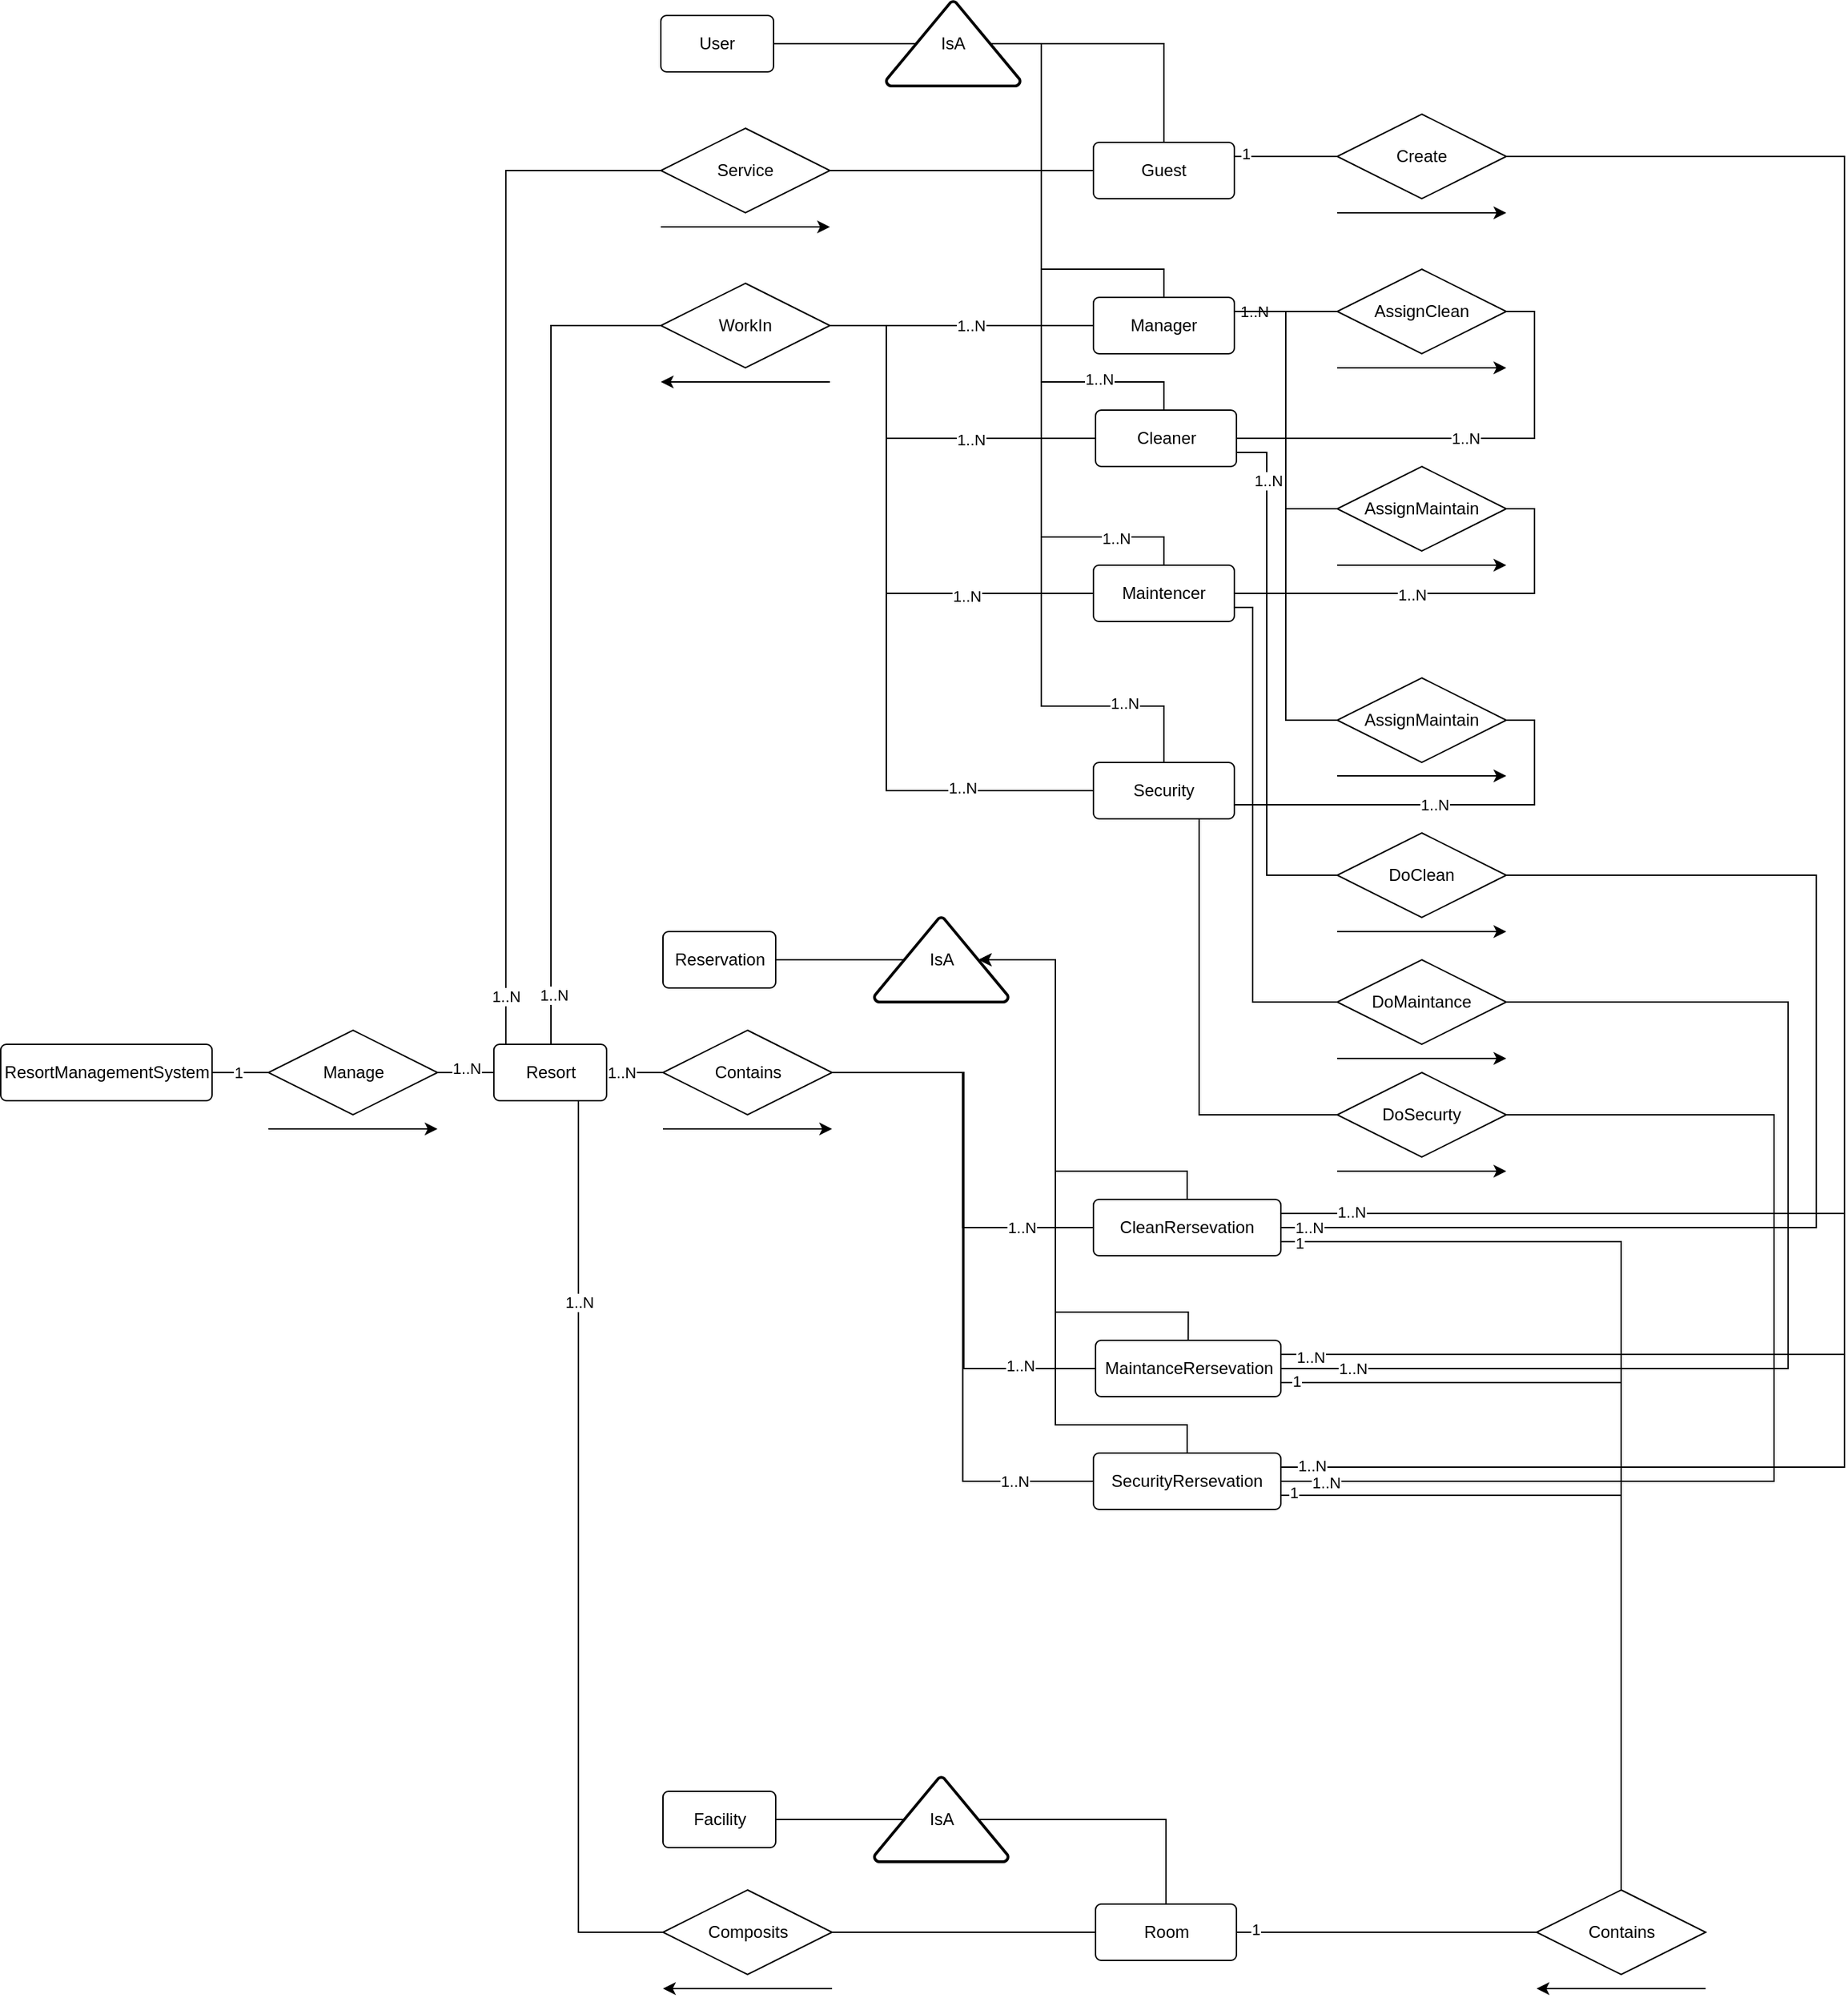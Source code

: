 <mxfile version="22.0.8" type="google">
  <diagram name="Page-1" id="CtAqu_Ewa9IOqDz0TUkq">
    <mxGraphModel grid="1" page="1" gridSize="10" guides="1" tooltips="1" connect="1" arrows="1" fold="1" pageScale="1" pageWidth="827" pageHeight="1169" math="0" shadow="0">
      <root>
        <mxCell id="0" />
        <mxCell id="1" parent="0" />
        <mxCell id="b1p56JkDS0H2IpYGcqzU-3" style="edgeStyle=orthogonalEdgeStyle;rounded=0;orthogonalLoop=1;jettySize=auto;html=1;exitX=1;exitY=0.5;exitDx=0;exitDy=0;entryX=0;entryY=0.5;entryDx=0;entryDy=0;endArrow=none;endFill=0;" edge="1" parent="1" source="b1p56JkDS0H2IpYGcqzU-1" target="b1p56JkDS0H2IpYGcqzU-2">
          <mxGeometry relative="1" as="geometry" />
        </mxCell>
        <mxCell id="b1p56JkDS0H2IpYGcqzU-4" value="1" style="edgeLabel;html=1;align=center;verticalAlign=middle;resizable=0;points=[];" vertex="1" connectable="0" parent="b1p56JkDS0H2IpYGcqzU-3">
          <mxGeometry x="-0.064" relative="1" as="geometry">
            <mxPoint as="offset" />
          </mxGeometry>
        </mxCell>
        <mxCell id="b1p56JkDS0H2IpYGcqzU-1" value="ResortManagementSystem" style="rounded=1;arcSize=10;whiteSpace=wrap;html=1;align=center;" vertex="1" parent="1">
          <mxGeometry x="51.5" y="670" width="150" height="40" as="geometry" />
        </mxCell>
        <mxCell id="b1p56JkDS0H2IpYGcqzU-6" style="edgeStyle=orthogonalEdgeStyle;rounded=0;orthogonalLoop=1;jettySize=auto;html=1;exitX=1;exitY=0.5;exitDx=0;exitDy=0;entryX=0;entryY=0.5;entryDx=0;entryDy=0;endArrow=none;endFill=0;" edge="1" parent="1" source="b1p56JkDS0H2IpYGcqzU-2" target="b1p56JkDS0H2IpYGcqzU-5">
          <mxGeometry relative="1" as="geometry" />
        </mxCell>
        <mxCell id="b1p56JkDS0H2IpYGcqzU-7" value="1..N" style="edgeLabel;html=1;align=center;verticalAlign=middle;resizable=0;points=[];" vertex="1" connectable="0" parent="b1p56JkDS0H2IpYGcqzU-6">
          <mxGeometry y="3" relative="1" as="geometry">
            <mxPoint as="offset" />
          </mxGeometry>
        </mxCell>
        <mxCell id="b1p56JkDS0H2IpYGcqzU-2" value="Manage" style="shape=rhombus;perimeter=rhombusPerimeter;whiteSpace=wrap;html=1;align=center;" vertex="1" parent="1">
          <mxGeometry x="241.5" y="660" width="120" height="60" as="geometry" />
        </mxCell>
        <mxCell id="b1p56JkDS0H2IpYGcqzU-100" style="edgeStyle=orthogonalEdgeStyle;rounded=0;orthogonalLoop=1;jettySize=auto;html=1;exitX=0.75;exitY=0;exitDx=0;exitDy=0;entryX=0;entryY=0.5;entryDx=0;entryDy=0;endArrow=none;endFill=0;" edge="1" parent="1" source="b1p56JkDS0H2IpYGcqzU-5" target="b1p56JkDS0H2IpYGcqzU-67">
          <mxGeometry relative="1" as="geometry">
            <Array as="points">
              <mxPoint x="442" y="670" />
              <mxPoint x="442" y="160" />
            </Array>
          </mxGeometry>
        </mxCell>
        <mxCell id="b1p56JkDS0H2IpYGcqzU-101" value="1..N" style="edgeLabel;html=1;align=center;verticalAlign=middle;resizable=0;points=[];" vertex="1" connectable="0" parent="b1p56JkDS0H2IpYGcqzU-100">
          <mxGeometry x="-0.746" y="-1" relative="1" as="geometry">
            <mxPoint x="1" y="22" as="offset" />
          </mxGeometry>
        </mxCell>
        <mxCell id="b1p56JkDS0H2IpYGcqzU-5" value="Resort" style="rounded=1;arcSize=10;whiteSpace=wrap;html=1;align=center;" vertex="1" parent="1">
          <mxGeometry x="401.5" y="670" width="80" height="40" as="geometry" />
        </mxCell>
        <mxCell id="b1p56JkDS0H2IpYGcqzU-14" value="1..N" style="edgeStyle=orthogonalEdgeStyle;rounded=0;orthogonalLoop=1;jettySize=auto;html=1;exitX=0;exitY=0.5;exitDx=0;exitDy=0;entryX=0.75;entryY=0;entryDx=0;entryDy=0;endArrow=none;endFill=0;" edge="1" parent="1" source="b1p56JkDS0H2IpYGcqzU-8" target="b1p56JkDS0H2IpYGcqzU-5">
          <mxGeometry x="0.78" relative="1" as="geometry">
            <Array as="points">
              <mxPoint x="410" y="50" />
              <mxPoint x="410" y="670" />
            </Array>
            <mxPoint as="offset" />
          </mxGeometry>
        </mxCell>
        <mxCell id="b1p56JkDS0H2IpYGcqzU-66" style="edgeStyle=orthogonalEdgeStyle;rounded=0;orthogonalLoop=1;jettySize=auto;html=1;exitX=1;exitY=0.5;exitDx=0;exitDy=0;entryX=0;entryY=0.5;entryDx=0;entryDy=0;endArrow=none;endFill=0;" edge="1" parent="1" source="b1p56JkDS0H2IpYGcqzU-8" target="b1p56JkDS0H2IpYGcqzU-46">
          <mxGeometry relative="1" as="geometry" />
        </mxCell>
        <mxCell id="b1p56JkDS0H2IpYGcqzU-8" value="Service" style="shape=rhombus;perimeter=rhombusPerimeter;whiteSpace=wrap;html=1;align=center;" vertex="1" parent="1">
          <mxGeometry x="520" y="20" width="120" height="60" as="geometry" />
        </mxCell>
        <mxCell id="b1p56JkDS0H2IpYGcqzU-12" style="edgeStyle=orthogonalEdgeStyle;rounded=0;orthogonalLoop=1;jettySize=auto;html=1;exitX=0;exitY=0.5;exitDx=0;exitDy=0;entryX=1;entryY=0.5;entryDx=0;entryDy=0;endArrow=none;endFill=0;" edge="1" parent="1" source="b1p56JkDS0H2IpYGcqzU-10" target="b1p56JkDS0H2IpYGcqzU-5">
          <mxGeometry relative="1" as="geometry" />
        </mxCell>
        <mxCell id="b1p56JkDS0H2IpYGcqzU-27" value="1..N" style="edgeLabel;html=1;align=center;verticalAlign=middle;resizable=0;points=[];" vertex="1" connectable="0" parent="b1p56JkDS0H2IpYGcqzU-12">
          <mxGeometry x="-0.114" y="-2" relative="1" as="geometry">
            <mxPoint x="-12" y="2" as="offset" />
          </mxGeometry>
        </mxCell>
        <mxCell id="b1p56JkDS0H2IpYGcqzU-72" style="edgeStyle=orthogonalEdgeStyle;rounded=0;orthogonalLoop=1;jettySize=auto;html=1;exitX=1;exitY=0.5;exitDx=0;exitDy=0;entryX=0;entryY=0.5;entryDx=0;entryDy=0;endArrow=none;endFill=0;" edge="1" parent="1" source="b1p56JkDS0H2IpYGcqzU-10" target="dFWbIxj7sa_PWXcJiLs6-10">
          <mxGeometry relative="1" as="geometry">
            <mxPoint x="828.5" y="690" as="targetPoint" />
          </mxGeometry>
        </mxCell>
        <mxCell id="dFWbIxj7sa_PWXcJiLs6-28" value="1..N" style="edgeLabel;html=1;align=center;verticalAlign=middle;resizable=0;points=[];" connectable="0" vertex="1" parent="b1p56JkDS0H2IpYGcqzU-72">
          <mxGeometry x="0.735" relative="1" as="geometry">
            <mxPoint x="-12" as="offset" />
          </mxGeometry>
        </mxCell>
        <mxCell id="b1p56JkDS0H2IpYGcqzU-10" value="Contains" style="shape=rhombus;perimeter=rhombusPerimeter;whiteSpace=wrap;html=1;align=center;" vertex="1" parent="1">
          <mxGeometry x="521.5" y="660" width="120" height="60" as="geometry" />
        </mxCell>
        <mxCell id="b1p56JkDS0H2IpYGcqzU-15" style="edgeStyle=orthogonalEdgeStyle;rounded=0;orthogonalLoop=1;jettySize=auto;html=1;exitX=0;exitY=0.5;exitDx=0;exitDy=0;entryX=0.75;entryY=1;entryDx=0;entryDy=0;endArrow=none;endFill=0;" edge="1" parent="1" source="b1p56JkDS0H2IpYGcqzU-11" target="b1p56JkDS0H2IpYGcqzU-5">
          <mxGeometry relative="1" as="geometry" />
        </mxCell>
        <mxCell id="b1p56JkDS0H2IpYGcqzU-25" value="1..N" style="edgeLabel;html=1;align=center;verticalAlign=middle;resizable=0;points=[];" vertex="1" connectable="0" parent="b1p56JkDS0H2IpYGcqzU-15">
          <mxGeometry x="0.382" y="-2" relative="1" as="geometry">
            <mxPoint x="-2" y="-58" as="offset" />
          </mxGeometry>
        </mxCell>
        <mxCell id="b1p56JkDS0H2IpYGcqzU-63" style="edgeStyle=orthogonalEdgeStyle;rounded=0;orthogonalLoop=1;jettySize=auto;html=1;exitX=1;exitY=0.5;exitDx=0;exitDy=0;entryX=0;entryY=0.5;entryDx=0;entryDy=0;endArrow=none;endFill=0;" edge="1" parent="1" source="b1p56JkDS0H2IpYGcqzU-11" target="b1p56JkDS0H2IpYGcqzU-38">
          <mxGeometry relative="1" as="geometry" />
        </mxCell>
        <mxCell id="b1p56JkDS0H2IpYGcqzU-11" value="Composits" style="shape=rhombus;perimeter=rhombusPerimeter;whiteSpace=wrap;html=1;align=center;" vertex="1" parent="1">
          <mxGeometry x="521.5" y="1270" width="120" height="60" as="geometry" />
        </mxCell>
        <mxCell id="b1p56JkDS0H2IpYGcqzU-16" value="User" style="rounded=1;arcSize=10;whiteSpace=wrap;html=1;align=center;" vertex="1" parent="1">
          <mxGeometry x="520" y="-60" width="80" height="40" as="geometry" />
        </mxCell>
        <mxCell id="b1p56JkDS0H2IpYGcqzU-18" value="Reservation" style="rounded=1;arcSize=10;whiteSpace=wrap;html=1;align=center;" vertex="1" parent="1">
          <mxGeometry x="521.5" y="590" width="80" height="40" as="geometry" />
        </mxCell>
        <mxCell id="b1p56JkDS0H2IpYGcqzU-33" style="edgeStyle=orthogonalEdgeStyle;rounded=0;orthogonalLoop=1;jettySize=auto;html=1;exitX=1;exitY=0.5;exitDx=0;exitDy=0;entryX=0.22;entryY=0.5;entryDx=0;entryDy=0;endArrow=none;endFill=0;entryPerimeter=0;" edge="1" parent="1" source="b1p56JkDS0H2IpYGcqzU-19" target="b1p56JkDS0H2IpYGcqzU-37">
          <mxGeometry relative="1" as="geometry">
            <mxPoint x="671.5" y="1220" as="targetPoint" />
          </mxGeometry>
        </mxCell>
        <mxCell id="b1p56JkDS0H2IpYGcqzU-19" value="Facility" style="rounded=1;arcSize=10;whiteSpace=wrap;html=1;align=center;" vertex="1" parent="1">
          <mxGeometry x="521.5" y="1200" width="80" height="40" as="geometry" />
        </mxCell>
        <mxCell id="b1p56JkDS0H2IpYGcqzU-23" value="" style="endArrow=classic;html=1;rounded=0;" edge="1" parent="1">
          <mxGeometry width="50" height="50" relative="1" as="geometry">
            <mxPoint x="241.5" y="730" as="sourcePoint" />
            <mxPoint x="361.5" y="730" as="targetPoint" />
          </mxGeometry>
        </mxCell>
        <mxCell id="b1p56JkDS0H2IpYGcqzU-29" value="" style="endArrow=classic;html=1;rounded=0;" edge="1" parent="1">
          <mxGeometry width="50" height="50" relative="1" as="geometry">
            <mxPoint x="520" y="90" as="sourcePoint" />
            <mxPoint x="640" y="90" as="targetPoint" />
          </mxGeometry>
        </mxCell>
        <mxCell id="b1p56JkDS0H2IpYGcqzU-30" value="" style="endArrow=classic;html=1;rounded=0;" edge="1" parent="1">
          <mxGeometry width="50" height="50" relative="1" as="geometry">
            <mxPoint x="521.5" y="730" as="sourcePoint" />
            <mxPoint x="641.5" y="730" as="targetPoint" />
          </mxGeometry>
        </mxCell>
        <mxCell id="b1p56JkDS0H2IpYGcqzU-31" value="" style="endArrow=classic;html=1;rounded=0;" edge="1" parent="1">
          <mxGeometry width="50" height="50" relative="1" as="geometry">
            <mxPoint x="641.5" y="1340" as="sourcePoint" />
            <mxPoint x="521.5" y="1340" as="targetPoint" />
          </mxGeometry>
        </mxCell>
        <mxCell id="b1p56JkDS0H2IpYGcqzU-73" style="edgeStyle=orthogonalEdgeStyle;rounded=0;orthogonalLoop=1;jettySize=auto;html=1;exitX=0.78;exitY=0.5;exitDx=0;exitDy=0;exitPerimeter=0;entryX=0.5;entryY=0;entryDx=0;entryDy=0;endArrow=none;endFill=0;" edge="1" parent="1" source="b1p56JkDS0H2IpYGcqzU-37" target="b1p56JkDS0H2IpYGcqzU-38">
          <mxGeometry relative="1" as="geometry" />
        </mxCell>
        <mxCell id="b1p56JkDS0H2IpYGcqzU-37" value="IsA" style="strokeWidth=2;html=1;shape=mxgraph.flowchart.extract_or_measurement;whiteSpace=wrap;" vertex="1" parent="1">
          <mxGeometry x="671.5" y="1190" width="95" height="60" as="geometry" />
        </mxCell>
        <mxCell id="b1p56JkDS0H2IpYGcqzU-38" value="Room" style="rounded=1;arcSize=10;whiteSpace=wrap;html=1;align=center;" vertex="1" parent="1">
          <mxGeometry x="828.5" y="1280" width="100" height="40" as="geometry" />
        </mxCell>
        <mxCell id="b1p56JkDS0H2IpYGcqzU-41" value="IsA" style="strokeWidth=2;html=1;shape=mxgraph.flowchart.extract_or_measurement;whiteSpace=wrap;" vertex="1" parent="1">
          <mxGeometry x="671.5" y="580" width="95" height="60" as="geometry" />
        </mxCell>
        <mxCell id="b1p56JkDS0H2IpYGcqzU-43" style="edgeStyle=orthogonalEdgeStyle;rounded=0;orthogonalLoop=1;jettySize=auto;html=1;exitX=1;exitY=0.5;exitDx=0;exitDy=0;entryX=0.22;entryY=0.5;entryDx=0;entryDy=0;entryPerimeter=0;endArrow=none;endFill=0;" edge="1" parent="1" source="b1p56JkDS0H2IpYGcqzU-18" target="b1p56JkDS0H2IpYGcqzU-41">
          <mxGeometry relative="1" as="geometry" />
        </mxCell>
        <mxCell id="b1p56JkDS0H2IpYGcqzU-64" style="edgeStyle=orthogonalEdgeStyle;rounded=0;orthogonalLoop=1;jettySize=auto;html=1;exitX=0.78;exitY=0.5;exitDx=0;exitDy=0;exitPerimeter=0;entryX=0.5;entryY=0;entryDx=0;entryDy=0;endArrow=none;endFill=0;" edge="1" parent="1" source="b1p56JkDS0H2IpYGcqzU-45" target="b1p56JkDS0H2IpYGcqzU-46">
          <mxGeometry relative="1" as="geometry" />
        </mxCell>
        <mxCell id="b1p56JkDS0H2IpYGcqzU-65" style="edgeStyle=orthogonalEdgeStyle;rounded=0;orthogonalLoop=1;jettySize=auto;html=1;exitX=0.78;exitY=0.5;exitDx=0;exitDy=0;exitPerimeter=0;entryX=0.5;entryY=0;entryDx=0;entryDy=0;endArrow=none;endFill=0;" edge="1" parent="1" source="b1p56JkDS0H2IpYGcqzU-45" target="b1p56JkDS0H2IpYGcqzU-48">
          <mxGeometry relative="1" as="geometry">
            <Array as="points">
              <mxPoint x="790" y="-40" />
              <mxPoint x="790" y="120" />
              <mxPoint x="877" y="120" />
            </Array>
          </mxGeometry>
        </mxCell>
        <mxCell id="b1p56JkDS0H2IpYGcqzU-45" value="IsA" style="strokeWidth=2;html=1;shape=mxgraph.flowchart.extract_or_measurement;whiteSpace=wrap;" vertex="1" parent="1">
          <mxGeometry x="680" y="-70" width="95" height="60" as="geometry" />
        </mxCell>
        <mxCell id="b1p56JkDS0H2IpYGcqzU-92" style="edgeStyle=orthogonalEdgeStyle;rounded=0;orthogonalLoop=1;jettySize=auto;html=1;exitX=1;exitY=0.25;exitDx=0;exitDy=0;entryX=0;entryY=0.5;entryDx=0;entryDy=0;endArrow=none;endFill=0;" edge="1" parent="1" source="b1p56JkDS0H2IpYGcqzU-46" target="b1p56JkDS0H2IpYGcqzU-88">
          <mxGeometry relative="1" as="geometry">
            <Array as="points">
              <mxPoint x="980" y="40" />
              <mxPoint x="980" y="40" />
            </Array>
          </mxGeometry>
        </mxCell>
        <mxCell id="b1p56JkDS0H2IpYGcqzU-93" value="1" style="edgeLabel;html=1;align=center;verticalAlign=middle;resizable=0;points=[];" vertex="1" connectable="0" parent="b1p56JkDS0H2IpYGcqzU-92">
          <mxGeometry x="-0.866" y="2" relative="1" as="geometry">
            <mxPoint x="3" as="offset" />
          </mxGeometry>
        </mxCell>
        <mxCell id="b1p56JkDS0H2IpYGcqzU-46" value="Guest" style="rounded=1;arcSize=10;whiteSpace=wrap;html=1;align=center;" vertex="1" parent="1">
          <mxGeometry x="827" y="30" width="100" height="40" as="geometry" />
        </mxCell>
        <mxCell id="b1p56JkDS0H2IpYGcqzU-47" style="edgeStyle=orthogonalEdgeStyle;rounded=0;orthogonalLoop=1;jettySize=auto;html=1;exitX=1;exitY=0.5;exitDx=0;exitDy=0;entryX=0.22;entryY=0.5;entryDx=0;entryDy=0;entryPerimeter=0;endArrow=none;endFill=0;" edge="1" parent="1" source="b1p56JkDS0H2IpYGcqzU-16" target="b1p56JkDS0H2IpYGcqzU-45">
          <mxGeometry relative="1" as="geometry" />
        </mxCell>
        <mxCell id="b1p56JkDS0H2IpYGcqzU-75" style="edgeStyle=orthogonalEdgeStyle;rounded=0;orthogonalLoop=1;jettySize=auto;html=1;exitX=1;exitY=0.5;exitDx=0;exitDy=0;entryX=0;entryY=0.5;entryDx=0;entryDy=0;endArrow=none;endFill=0;" edge="1" parent="1" source="b1p56JkDS0H2IpYGcqzU-48">
          <mxGeometry relative="1" as="geometry">
            <Array as="points">
              <mxPoint x="927" y="150" />
            </Array>
            <mxPoint x="1000" y="150" as="targetPoint" />
          </mxGeometry>
        </mxCell>
        <mxCell id="b1p56JkDS0H2IpYGcqzU-98" value="1..N" style="edgeLabel;html=1;align=center;verticalAlign=middle;resizable=0;points=[];" vertex="1" connectable="0" parent="b1p56JkDS0H2IpYGcqzU-75">
          <mxGeometry x="-0.389" y="2" relative="1" as="geometry">
            <mxPoint x="-2" y="2" as="offset" />
          </mxGeometry>
        </mxCell>
        <mxCell id="dFWbIxj7sa_PWXcJiLs6-41" style="edgeStyle=orthogonalEdgeStyle;rounded=0;orthogonalLoop=1;jettySize=auto;html=1;exitX=1;exitY=0.25;exitDx=0;exitDy=0;entryX=0;entryY=0.5;entryDx=0;entryDy=0;endArrow=none;endFill=0;" edge="1" parent="1" source="b1p56JkDS0H2IpYGcqzU-48" target="dFWbIxj7sa_PWXcJiLs6-40">
          <mxGeometry relative="1" as="geometry" />
        </mxCell>
        <mxCell id="b1p56JkDS0H2IpYGcqzU-48" value="Manager" style="rounded=1;arcSize=10;whiteSpace=wrap;html=1;align=center;" vertex="1" parent="1">
          <mxGeometry x="827" y="140" width="100" height="40" as="geometry" />
        </mxCell>
        <mxCell id="b1p56JkDS0H2IpYGcqzU-69" style="edgeStyle=orthogonalEdgeStyle;rounded=0;orthogonalLoop=1;jettySize=auto;html=1;exitX=1;exitY=0.5;exitDx=0;exitDy=0;entryX=0;entryY=0.5;entryDx=0;entryDy=0;endArrow=none;endFill=0;" edge="1" parent="1" source="b1p56JkDS0H2IpYGcqzU-67" target="b1p56JkDS0H2IpYGcqzU-48">
          <mxGeometry relative="1" as="geometry" />
        </mxCell>
        <mxCell id="dFWbIxj7sa_PWXcJiLs6-48" value="1..N" style="edgeLabel;html=1;align=center;verticalAlign=middle;resizable=0;points=[];" connectable="0" vertex="1" parent="b1p56JkDS0H2IpYGcqzU-69">
          <mxGeometry x="0.784" relative="1" as="geometry">
            <mxPoint x="-67" as="offset" />
          </mxGeometry>
        </mxCell>
        <mxCell id="b1p56JkDS0H2IpYGcqzU-67" value="WorkIn" style="shape=rhombus;perimeter=rhombusPerimeter;whiteSpace=wrap;html=1;align=center;" vertex="1" parent="1">
          <mxGeometry x="520" y="130" width="120" height="60" as="geometry" />
        </mxCell>
        <mxCell id="b1p56JkDS0H2IpYGcqzU-68" value="" style="endArrow=classic;html=1;rounded=0;" edge="1" parent="1">
          <mxGeometry width="50" height="50" relative="1" as="geometry">
            <mxPoint x="640" y="200" as="sourcePoint" />
            <mxPoint x="520" y="200" as="targetPoint" />
          </mxGeometry>
        </mxCell>
        <mxCell id="b1p56JkDS0H2IpYGcqzU-82" value="" style="endArrow=classic;html=1;rounded=0;" edge="1" parent="1">
          <mxGeometry width="50" height="50" relative="1" as="geometry">
            <mxPoint x="1000" y="80" as="sourcePoint" />
            <mxPoint x="1120" y="80" as="targetPoint" />
          </mxGeometry>
        </mxCell>
        <mxCell id="b1p56JkDS0H2IpYGcqzU-85" style="edgeStyle=orthogonalEdgeStyle;rounded=0;orthogonalLoop=1;jettySize=auto;html=1;exitX=0;exitY=0.5;exitDx=0;exitDy=0;entryX=1;entryY=0.5;entryDx=0;entryDy=0;endArrow=none;endFill=0;" edge="1" parent="1" source="b1p56JkDS0H2IpYGcqzU-83" target="b1p56JkDS0H2IpYGcqzU-38">
          <mxGeometry relative="1" as="geometry" />
        </mxCell>
        <mxCell id="dFWbIxj7sa_PWXcJiLs6-31" value="1" style="edgeLabel;html=1;align=center;verticalAlign=middle;resizable=0;points=[];" connectable="0" vertex="1" parent="b1p56JkDS0H2IpYGcqzU-85">
          <mxGeometry x="0.875" y="-2" relative="1" as="geometry">
            <mxPoint as="offset" />
          </mxGeometry>
        </mxCell>
        <mxCell id="b1p56JkDS0H2IpYGcqzU-83" value="Contains" style="shape=rhombus;perimeter=rhombusPerimeter;whiteSpace=wrap;html=1;align=center;" vertex="1" parent="1">
          <mxGeometry x="1141.5" y="1270" width="120" height="60" as="geometry" />
        </mxCell>
        <mxCell id="b1p56JkDS0H2IpYGcqzU-86" value="" style="endArrow=classic;html=1;rounded=0;" edge="1" parent="1">
          <mxGeometry width="50" height="50" relative="1" as="geometry">
            <mxPoint x="1261.5" y="1340" as="sourcePoint" />
            <mxPoint x="1141.5" y="1340" as="targetPoint" />
          </mxGeometry>
        </mxCell>
        <mxCell id="b1p56JkDS0H2IpYGcqzU-90" style="edgeStyle=orthogonalEdgeStyle;rounded=0;orthogonalLoop=1;jettySize=auto;html=1;exitX=1;exitY=0.5;exitDx=0;exitDy=0;endArrow=none;endFill=0;entryX=1;entryY=0.25;entryDx=0;entryDy=0;" edge="1" parent="1" source="b1p56JkDS0H2IpYGcqzU-88" target="dFWbIxj7sa_PWXcJiLs6-10">
          <mxGeometry relative="1" as="geometry">
            <mxPoint x="1380" y="410" as="targetPoint" />
            <Array as="points">
              <mxPoint x="1360" y="40" />
              <mxPoint x="1360" y="790" />
            </Array>
          </mxGeometry>
        </mxCell>
        <mxCell id="b1p56JkDS0H2IpYGcqzU-95" value="1..N" style="edgeLabel;html=1;align=center;verticalAlign=middle;resizable=0;points=[];" vertex="1" connectable="0" parent="b1p56JkDS0H2IpYGcqzU-90">
          <mxGeometry x="0.75" y="-1" relative="1" as="geometry">
            <mxPoint x="-124" as="offset" />
          </mxGeometry>
        </mxCell>
        <mxCell id="dFWbIxj7sa_PWXcJiLs6-32" style="edgeStyle=orthogonalEdgeStyle;rounded=0;orthogonalLoop=1;jettySize=auto;html=1;exitX=1;exitY=0.5;exitDx=0;exitDy=0;entryX=1;entryY=0.25;entryDx=0;entryDy=0;endArrow=none;endFill=0;" edge="1" parent="1" source="b1p56JkDS0H2IpYGcqzU-88" target="dFWbIxj7sa_PWXcJiLs6-11">
          <mxGeometry relative="1" as="geometry">
            <Array as="points">
              <mxPoint x="1360" y="40" />
              <mxPoint x="1360" y="890" />
            </Array>
          </mxGeometry>
        </mxCell>
        <mxCell id="dFWbIxj7sa_PWXcJiLs6-34" value="1..N" style="edgeLabel;html=1;align=center;verticalAlign=middle;resizable=0;points=[];" connectable="0" vertex="1" parent="dFWbIxj7sa_PWXcJiLs6-32">
          <mxGeometry x="0.972" y="2" relative="1" as="geometry">
            <mxPoint as="offset" />
          </mxGeometry>
        </mxCell>
        <mxCell id="dFWbIxj7sa_PWXcJiLs6-33" style="edgeStyle=orthogonalEdgeStyle;rounded=0;orthogonalLoop=1;jettySize=auto;html=1;exitX=1;exitY=0.5;exitDx=0;exitDy=0;entryX=1;entryY=0.25;entryDx=0;entryDy=0;endArrow=none;endFill=0;" edge="1" parent="1" source="b1p56JkDS0H2IpYGcqzU-88" target="dFWbIxj7sa_PWXcJiLs6-12">
          <mxGeometry relative="1" as="geometry">
            <Array as="points">
              <mxPoint x="1360" y="40" />
              <mxPoint x="1360" y="970" />
            </Array>
          </mxGeometry>
        </mxCell>
        <mxCell id="dFWbIxj7sa_PWXcJiLs6-35" value="1..N" style="edgeLabel;html=1;align=center;verticalAlign=middle;resizable=0;points=[];" connectable="0" vertex="1" parent="dFWbIxj7sa_PWXcJiLs6-33">
          <mxGeometry x="0.972" y="-1" relative="1" as="geometry">
            <mxPoint as="offset" />
          </mxGeometry>
        </mxCell>
        <mxCell id="b1p56JkDS0H2IpYGcqzU-88" value="Create" style="shape=rhombus;perimeter=rhombusPerimeter;whiteSpace=wrap;html=1;align=center;" vertex="1" parent="1">
          <mxGeometry x="1000" y="10" width="120" height="60" as="geometry" />
        </mxCell>
        <mxCell id="dFWbIxj7sa_PWXcJiLs6-51" style="edgeStyle=orthogonalEdgeStyle;rounded=0;orthogonalLoop=1;jettySize=auto;html=1;exitX=0;exitY=0.5;exitDx=0;exitDy=0;entryX=1;entryY=0.5;entryDx=0;entryDy=0;endArrow=none;endFill=0;" edge="1" parent="1" source="dFWbIxj7sa_PWXcJiLs6-1" target="b1p56JkDS0H2IpYGcqzU-67">
          <mxGeometry relative="1" as="geometry">
            <Array as="points">
              <mxPoint x="680" y="240" />
              <mxPoint x="680" y="160" />
            </Array>
          </mxGeometry>
        </mxCell>
        <mxCell id="dFWbIxj7sa_PWXcJiLs6-55" value="1..N" style="edgeLabel;html=1;align=center;verticalAlign=middle;resizable=0;points=[];" connectable="0" vertex="1" parent="dFWbIxj7sa_PWXcJiLs6-51">
          <mxGeometry x="-0.339" y="1" relative="1" as="geometry">
            <mxPoint as="offset" />
          </mxGeometry>
        </mxCell>
        <mxCell id="dFWbIxj7sa_PWXcJiLs6-64" style="edgeStyle=orthogonalEdgeStyle;rounded=0;orthogonalLoop=1;jettySize=auto;html=1;exitX=1;exitY=0.75;exitDx=0;exitDy=0;entryX=0;entryY=0.5;entryDx=0;entryDy=0;endArrow=none;endFill=0;" edge="1" parent="1" source="dFWbIxj7sa_PWXcJiLs6-1" target="dFWbIxj7sa_PWXcJiLs6-60">
          <mxGeometry relative="1" as="geometry">
            <Array as="points">
              <mxPoint x="950" y="250" />
              <mxPoint x="950" y="550" />
            </Array>
          </mxGeometry>
        </mxCell>
        <mxCell id="dFWbIxj7sa_PWXcJiLs6-66" value="1..N" style="edgeLabel;html=1;align=center;verticalAlign=middle;resizable=0;points=[];" connectable="0" vertex="1" parent="dFWbIxj7sa_PWXcJiLs6-64">
          <mxGeometry x="-0.95" y="2" relative="1" as="geometry">
            <mxPoint x="13" y="22" as="offset" />
          </mxGeometry>
        </mxCell>
        <mxCell id="dFWbIxj7sa_PWXcJiLs6-1" value="Cleaner" style="rounded=1;arcSize=10;whiteSpace=wrap;html=1;align=center;" vertex="1" parent="1">
          <mxGeometry x="828.5" y="220" width="100" height="40" as="geometry" />
        </mxCell>
        <mxCell id="dFWbIxj7sa_PWXcJiLs6-52" style="edgeStyle=orthogonalEdgeStyle;rounded=0;orthogonalLoop=1;jettySize=auto;html=1;exitX=0;exitY=0.5;exitDx=0;exitDy=0;entryX=1;entryY=0.5;entryDx=0;entryDy=0;endArrow=none;endFill=0;" edge="1" parent="1" source="dFWbIxj7sa_PWXcJiLs6-2" target="b1p56JkDS0H2IpYGcqzU-67">
          <mxGeometry relative="1" as="geometry">
            <Array as="points">
              <mxPoint x="680" y="350" />
              <mxPoint x="680" y="160" />
            </Array>
          </mxGeometry>
        </mxCell>
        <mxCell id="dFWbIxj7sa_PWXcJiLs6-56" value="1..N" style="edgeLabel;html=1;align=center;verticalAlign=middle;resizable=0;points=[];" connectable="0" vertex="1" parent="dFWbIxj7sa_PWXcJiLs6-52">
          <mxGeometry x="-0.521" y="2" relative="1" as="geometry">
            <mxPoint as="offset" />
          </mxGeometry>
        </mxCell>
        <mxCell id="dFWbIxj7sa_PWXcJiLs6-76" style="edgeStyle=orthogonalEdgeStyle;rounded=0;orthogonalLoop=1;jettySize=auto;html=1;exitX=1;exitY=0.75;exitDx=0;exitDy=0;entryX=0;entryY=0.5;entryDx=0;entryDy=0;endArrow=none;endFill=0;" edge="1" parent="1" source="dFWbIxj7sa_PWXcJiLs6-2" target="dFWbIxj7sa_PWXcJiLs6-71">
          <mxGeometry relative="1" as="geometry">
            <Array as="points">
              <mxPoint x="940" y="360" />
              <mxPoint x="940" y="640" />
            </Array>
          </mxGeometry>
        </mxCell>
        <mxCell id="dFWbIxj7sa_PWXcJiLs6-2" value="Maintencer" style="rounded=1;arcSize=10;whiteSpace=wrap;html=1;align=center;" vertex="1" parent="1">
          <mxGeometry x="827" y="330" width="100" height="40" as="geometry" />
        </mxCell>
        <mxCell id="dFWbIxj7sa_PWXcJiLs6-54" style="edgeStyle=orthogonalEdgeStyle;rounded=0;orthogonalLoop=1;jettySize=auto;html=1;exitX=0;exitY=0.5;exitDx=0;exitDy=0;entryX=1;entryY=0.5;entryDx=0;entryDy=0;endArrow=none;endFill=0;" edge="1" parent="1" source="dFWbIxj7sa_PWXcJiLs6-3" target="b1p56JkDS0H2IpYGcqzU-67">
          <mxGeometry relative="1" as="geometry">
            <Array as="points">
              <mxPoint x="680" y="490" />
              <mxPoint x="680" y="160" />
            </Array>
          </mxGeometry>
        </mxCell>
        <mxCell id="dFWbIxj7sa_PWXcJiLs6-57" value="1..N" style="edgeLabel;html=1;align=center;verticalAlign=middle;resizable=0;points=[];" connectable="0" vertex="1" parent="dFWbIxj7sa_PWXcJiLs6-54">
          <mxGeometry x="-0.639" y="-2" relative="1" as="geometry">
            <mxPoint as="offset" />
          </mxGeometry>
        </mxCell>
        <mxCell id="dFWbIxj7sa_PWXcJiLs6-3" value="Security" style="rounded=1;arcSize=10;whiteSpace=wrap;html=1;align=center;" vertex="1" parent="1">
          <mxGeometry x="827" y="470" width="100" height="40" as="geometry" />
        </mxCell>
        <mxCell id="dFWbIxj7sa_PWXcJiLs6-6" style="edgeStyle=orthogonalEdgeStyle;rounded=0;orthogonalLoop=1;jettySize=auto;html=1;exitX=0.5;exitY=0;exitDx=0;exitDy=0;entryX=0.78;entryY=0.5;entryDx=0;entryDy=0;entryPerimeter=0;endArrow=none;endFill=0;" edge="1" parent="1" source="dFWbIxj7sa_PWXcJiLs6-1" target="b1p56JkDS0H2IpYGcqzU-45">
          <mxGeometry relative="1" as="geometry">
            <Array as="points">
              <mxPoint x="877" y="220" />
              <mxPoint x="877" y="200" />
              <mxPoint x="790" y="200" />
              <mxPoint x="790" y="-40" />
            </Array>
          </mxGeometry>
        </mxCell>
        <mxCell id="dFWbIxj7sa_PWXcJiLs6-49" value="1..N" style="edgeLabel;html=1;align=center;verticalAlign=middle;resizable=0;points=[];" connectable="0" vertex="1" parent="dFWbIxj7sa_PWXcJiLs6-6">
          <mxGeometry x="-0.648" y="-2" relative="1" as="geometry">
            <mxPoint as="offset" />
          </mxGeometry>
        </mxCell>
        <mxCell id="dFWbIxj7sa_PWXcJiLs6-8" style="edgeStyle=orthogonalEdgeStyle;rounded=0;orthogonalLoop=1;jettySize=auto;html=1;exitX=0.5;exitY=0;exitDx=0;exitDy=0;entryX=0.78;entryY=0.5;entryDx=0;entryDy=0;entryPerimeter=0;endArrow=none;endFill=0;" edge="1" parent="1" source="dFWbIxj7sa_PWXcJiLs6-2" target="b1p56JkDS0H2IpYGcqzU-45">
          <mxGeometry relative="1" as="geometry">
            <Array as="points">
              <mxPoint x="877" y="310" />
              <mxPoint x="790" y="310" />
              <mxPoint x="790" y="-40" />
            </Array>
          </mxGeometry>
        </mxCell>
        <mxCell id="dFWbIxj7sa_PWXcJiLs6-58" value="1..N" style="edgeLabel;html=1;align=center;verticalAlign=middle;resizable=0;points=[];" connectable="0" vertex="1" parent="dFWbIxj7sa_PWXcJiLs6-8">
          <mxGeometry x="-0.78" y="1" relative="1" as="geometry">
            <mxPoint as="offset" />
          </mxGeometry>
        </mxCell>
        <mxCell id="dFWbIxj7sa_PWXcJiLs6-9" style="edgeStyle=orthogonalEdgeStyle;rounded=0;orthogonalLoop=1;jettySize=auto;html=1;exitX=0.5;exitY=0;exitDx=0;exitDy=0;entryX=0.78;entryY=0.5;entryDx=0;entryDy=0;entryPerimeter=0;endArrow=none;endFill=0;" edge="1" parent="1" source="dFWbIxj7sa_PWXcJiLs6-3" target="b1p56JkDS0H2IpYGcqzU-45">
          <mxGeometry relative="1" as="geometry">
            <Array as="points">
              <mxPoint x="877" y="430" />
              <mxPoint x="790" y="430" />
              <mxPoint x="790" y="-40" />
            </Array>
          </mxGeometry>
        </mxCell>
        <mxCell id="dFWbIxj7sa_PWXcJiLs6-59" value="1..N" style="edgeLabel;html=1;align=center;verticalAlign=middle;resizable=0;points=[];" connectable="0" vertex="1" parent="dFWbIxj7sa_PWXcJiLs6-9">
          <mxGeometry x="-0.784" y="-2" relative="1" as="geometry">
            <mxPoint as="offset" />
          </mxGeometry>
        </mxCell>
        <mxCell id="dFWbIxj7sa_PWXcJiLs6-20" style="edgeStyle=orthogonalEdgeStyle;rounded=0;orthogonalLoop=1;jettySize=auto;html=1;exitX=1;exitY=0.5;exitDx=0;exitDy=0;entryX=0.5;entryY=0;entryDx=0;entryDy=0;endArrow=none;endFill=0;" edge="1" parent="1" source="dFWbIxj7sa_PWXcJiLs6-10" target="b1p56JkDS0H2IpYGcqzU-83">
          <mxGeometry relative="1" as="geometry">
            <Array as="points">
              <mxPoint x="960" y="810" />
              <mxPoint x="1202" y="810" />
            </Array>
          </mxGeometry>
        </mxCell>
        <mxCell id="dFWbIxj7sa_PWXcJiLs6-21" value="1" style="edgeLabel;html=1;align=center;verticalAlign=middle;resizable=0;points=[];" connectable="0" vertex="1" parent="dFWbIxj7sa_PWXcJiLs6-20">
          <mxGeometry x="-0.936" y="-1" relative="1" as="geometry">
            <mxPoint as="offset" />
          </mxGeometry>
        </mxCell>
        <mxCell id="dFWbIxj7sa_PWXcJiLs6-10" value="CleanRersevation" style="rounded=1;arcSize=10;whiteSpace=wrap;html=1;align=center;" vertex="1" parent="1">
          <mxGeometry x="827" y="780" width="133" height="40" as="geometry" />
        </mxCell>
        <mxCell id="dFWbIxj7sa_PWXcJiLs6-18" style="edgeStyle=orthogonalEdgeStyle;rounded=0;orthogonalLoop=1;jettySize=auto;html=1;exitX=1;exitY=0.5;exitDx=0;exitDy=0;entryX=0.5;entryY=0;entryDx=0;entryDy=0;endArrow=none;endFill=0;" edge="1" parent="1" source="dFWbIxj7sa_PWXcJiLs6-11" target="b1p56JkDS0H2IpYGcqzU-83">
          <mxGeometry relative="1" as="geometry">
            <Array as="points">
              <mxPoint x="960" y="910" />
              <mxPoint x="1202" y="910" />
            </Array>
          </mxGeometry>
        </mxCell>
        <mxCell id="dFWbIxj7sa_PWXcJiLs6-22" value="1" style="edgeLabel;html=1;align=center;verticalAlign=middle;resizable=0;points=[];" connectable="0" vertex="1" parent="dFWbIxj7sa_PWXcJiLs6-18">
          <mxGeometry x="-0.932" y="1" relative="1" as="geometry">
            <mxPoint as="offset" />
          </mxGeometry>
        </mxCell>
        <mxCell id="dFWbIxj7sa_PWXcJiLs6-24" style="edgeStyle=orthogonalEdgeStyle;rounded=0;orthogonalLoop=1;jettySize=auto;html=1;exitX=0;exitY=0.5;exitDx=0;exitDy=0;entryX=1;entryY=0.5;entryDx=0;entryDy=0;endArrow=none;endFill=0;" edge="1" parent="1" source="dFWbIxj7sa_PWXcJiLs6-11" target="b1p56JkDS0H2IpYGcqzU-10">
          <mxGeometry relative="1" as="geometry" />
        </mxCell>
        <mxCell id="dFWbIxj7sa_PWXcJiLs6-29" value="1..N" style="edgeLabel;html=1;align=center;verticalAlign=middle;resizable=0;points=[];" connectable="0" vertex="1" parent="dFWbIxj7sa_PWXcJiLs6-24">
          <mxGeometry x="-0.73" y="-2" relative="1" as="geometry">
            <mxPoint as="offset" />
          </mxGeometry>
        </mxCell>
        <mxCell id="dFWbIxj7sa_PWXcJiLs6-11" value="MaintanceRersevation" style="rounded=1;arcSize=10;whiteSpace=wrap;html=1;align=center;" vertex="1" parent="1">
          <mxGeometry x="828.5" y="880" width="131.5" height="40" as="geometry" />
        </mxCell>
        <mxCell id="dFWbIxj7sa_PWXcJiLs6-17" style="edgeStyle=orthogonalEdgeStyle;rounded=0;orthogonalLoop=1;jettySize=auto;html=1;exitX=1;exitY=0.5;exitDx=0;exitDy=0;entryX=0.5;entryY=0;entryDx=0;entryDy=0;endArrow=none;endFill=0;" edge="1" parent="1" source="dFWbIxj7sa_PWXcJiLs6-12" target="b1p56JkDS0H2IpYGcqzU-83">
          <mxGeometry relative="1" as="geometry">
            <Array as="points">
              <mxPoint x="960" y="990" />
              <mxPoint x="1202" y="990" />
            </Array>
          </mxGeometry>
        </mxCell>
        <mxCell id="dFWbIxj7sa_PWXcJiLs6-23" value="1" style="edgeLabel;html=1;align=center;verticalAlign=middle;resizable=0;points=[];" connectable="0" vertex="1" parent="dFWbIxj7sa_PWXcJiLs6-17">
          <mxGeometry x="-0.929" y="2" relative="1" as="geometry">
            <mxPoint as="offset" />
          </mxGeometry>
        </mxCell>
        <mxCell id="dFWbIxj7sa_PWXcJiLs6-26" style="edgeStyle=orthogonalEdgeStyle;rounded=0;orthogonalLoop=1;jettySize=auto;html=1;exitX=0;exitY=0.5;exitDx=0;exitDy=0;entryX=1;entryY=0.5;entryDx=0;entryDy=0;endArrow=none;endFill=0;" edge="1" parent="1" source="dFWbIxj7sa_PWXcJiLs6-12" target="b1p56JkDS0H2IpYGcqzU-10">
          <mxGeometry relative="1" as="geometry" />
        </mxCell>
        <mxCell id="dFWbIxj7sa_PWXcJiLs6-30" value="1..N" style="edgeLabel;html=1;align=center;verticalAlign=middle;resizable=0;points=[];" connectable="0" vertex="1" parent="dFWbIxj7sa_PWXcJiLs6-26">
          <mxGeometry x="-0.764" relative="1" as="geometry">
            <mxPoint as="offset" />
          </mxGeometry>
        </mxCell>
        <mxCell id="dFWbIxj7sa_PWXcJiLs6-12" value="SecurityRersevation" style="rounded=1;arcSize=10;whiteSpace=wrap;html=1;align=center;" vertex="1" parent="1">
          <mxGeometry x="827" y="960" width="133" height="40" as="geometry" />
        </mxCell>
        <mxCell id="dFWbIxj7sa_PWXcJiLs6-13" style="edgeStyle=orthogonalEdgeStyle;rounded=0;orthogonalLoop=1;jettySize=auto;html=1;exitX=0.5;exitY=0;exitDx=0;exitDy=0;entryX=0.78;entryY=0.5;entryDx=0;entryDy=0;entryPerimeter=0;" edge="1" parent="1" source="dFWbIxj7sa_PWXcJiLs6-10" target="b1p56JkDS0H2IpYGcqzU-41">
          <mxGeometry relative="1" as="geometry">
            <Array as="points">
              <mxPoint x="894" y="760" />
              <mxPoint x="800" y="760" />
              <mxPoint x="800" y="610" />
            </Array>
          </mxGeometry>
        </mxCell>
        <mxCell id="dFWbIxj7sa_PWXcJiLs6-14" style="edgeStyle=orthogonalEdgeStyle;rounded=0;orthogonalLoop=1;jettySize=auto;html=1;exitX=0.5;exitY=0;exitDx=0;exitDy=0;entryX=0.78;entryY=0.5;entryDx=0;entryDy=0;entryPerimeter=0;" edge="1" parent="1" source="dFWbIxj7sa_PWXcJiLs6-11" target="b1p56JkDS0H2IpYGcqzU-41">
          <mxGeometry relative="1" as="geometry">
            <Array as="points">
              <mxPoint x="894" y="860" />
              <mxPoint x="800" y="860" />
              <mxPoint x="800" y="610" />
            </Array>
          </mxGeometry>
        </mxCell>
        <mxCell id="dFWbIxj7sa_PWXcJiLs6-16" style="edgeStyle=orthogonalEdgeStyle;rounded=0;orthogonalLoop=1;jettySize=auto;html=1;exitX=0.5;exitY=0;exitDx=0;exitDy=0;entryX=0.78;entryY=0.5;entryDx=0;entryDy=0;entryPerimeter=0;" edge="1" parent="1" source="dFWbIxj7sa_PWXcJiLs6-12" target="b1p56JkDS0H2IpYGcqzU-41">
          <mxGeometry relative="1" as="geometry">
            <Array as="points">
              <mxPoint x="894" y="940" />
              <mxPoint x="800" y="940" />
              <mxPoint x="800" y="610" />
            </Array>
          </mxGeometry>
        </mxCell>
        <mxCell id="dFWbIxj7sa_PWXcJiLs6-38" style="edgeStyle=orthogonalEdgeStyle;rounded=0;orthogonalLoop=1;jettySize=auto;html=1;exitX=1;exitY=0.5;exitDx=0;exitDy=0;entryX=1;entryY=0.5;entryDx=0;entryDy=0;endArrow=none;endFill=0;" edge="1" parent="1" source="dFWbIxj7sa_PWXcJiLs6-37" target="dFWbIxj7sa_PWXcJiLs6-1">
          <mxGeometry relative="1" as="geometry" />
        </mxCell>
        <mxCell id="dFWbIxj7sa_PWXcJiLs6-68" value="1..N" style="edgeLabel;html=1;align=center;verticalAlign=middle;resizable=0;points=[];" connectable="0" vertex="1" parent="dFWbIxj7sa_PWXcJiLs6-38">
          <mxGeometry x="-0.01" relative="1" as="geometry">
            <mxPoint as="offset" />
          </mxGeometry>
        </mxCell>
        <mxCell id="dFWbIxj7sa_PWXcJiLs6-37" value="AssignClean" style="shape=rhombus;perimeter=rhombusPerimeter;whiteSpace=wrap;html=1;align=center;" vertex="1" parent="1">
          <mxGeometry x="1000" y="120" width="120" height="60" as="geometry" />
        </mxCell>
        <mxCell id="dFWbIxj7sa_PWXcJiLs6-39" value="" style="endArrow=classic;html=1;rounded=0;" edge="1" parent="1">
          <mxGeometry width="50" height="50" relative="1" as="geometry">
            <mxPoint x="1000" y="190" as="sourcePoint" />
            <mxPoint x="1120" y="190" as="targetPoint" />
          </mxGeometry>
        </mxCell>
        <mxCell id="dFWbIxj7sa_PWXcJiLs6-43" style="edgeStyle=orthogonalEdgeStyle;rounded=0;orthogonalLoop=1;jettySize=auto;html=1;exitX=1;exitY=0.5;exitDx=0;exitDy=0;entryX=1;entryY=0.5;entryDx=0;entryDy=0;endArrow=none;endFill=0;" edge="1" parent="1" source="dFWbIxj7sa_PWXcJiLs6-40" target="dFWbIxj7sa_PWXcJiLs6-2">
          <mxGeometry relative="1" as="geometry" />
        </mxCell>
        <mxCell id="dFWbIxj7sa_PWXcJiLs6-69" value="1..N" style="edgeLabel;html=1;align=center;verticalAlign=middle;resizable=0;points=[];" connectable="0" vertex="1" parent="dFWbIxj7sa_PWXcJiLs6-43">
          <mxGeometry x="0.141" y="1" relative="1" as="geometry">
            <mxPoint as="offset" />
          </mxGeometry>
        </mxCell>
        <mxCell id="dFWbIxj7sa_PWXcJiLs6-40" value="AssignMaintain" style="shape=rhombus;perimeter=rhombusPerimeter;whiteSpace=wrap;html=1;align=center;" vertex="1" parent="1">
          <mxGeometry x="1000" y="260" width="120" height="60" as="geometry" />
        </mxCell>
        <mxCell id="dFWbIxj7sa_PWXcJiLs6-42" value="" style="endArrow=classic;html=1;rounded=0;" edge="1" parent="1">
          <mxGeometry width="50" height="50" relative="1" as="geometry">
            <mxPoint x="1000" y="330" as="sourcePoint" />
            <mxPoint x="1120" y="330" as="targetPoint" />
          </mxGeometry>
        </mxCell>
        <mxCell id="dFWbIxj7sa_PWXcJiLs6-45" style="edgeStyle=orthogonalEdgeStyle;rounded=0;orthogonalLoop=1;jettySize=auto;html=1;exitX=0;exitY=0.5;exitDx=0;exitDy=0;entryX=1;entryY=0.25;entryDx=0;entryDy=0;endArrow=none;endFill=0;" edge="1" parent="1" source="dFWbIxj7sa_PWXcJiLs6-44" target="b1p56JkDS0H2IpYGcqzU-48">
          <mxGeometry relative="1" as="geometry" />
        </mxCell>
        <mxCell id="dFWbIxj7sa_PWXcJiLs6-47" style="edgeStyle=orthogonalEdgeStyle;rounded=0;orthogonalLoop=1;jettySize=auto;html=1;exitX=1;exitY=0.5;exitDx=0;exitDy=0;entryX=1;entryY=0.75;entryDx=0;entryDy=0;endArrow=none;endFill=0;" edge="1" parent="1" source="dFWbIxj7sa_PWXcJiLs6-44" target="dFWbIxj7sa_PWXcJiLs6-3">
          <mxGeometry relative="1" as="geometry" />
        </mxCell>
        <mxCell id="dFWbIxj7sa_PWXcJiLs6-70" value="1..N" style="edgeLabel;html=1;align=center;verticalAlign=middle;resizable=0;points=[];" connectable="0" vertex="1" parent="dFWbIxj7sa_PWXcJiLs6-47">
          <mxGeometry x="0.032" relative="1" as="geometry">
            <mxPoint as="offset" />
          </mxGeometry>
        </mxCell>
        <mxCell id="dFWbIxj7sa_PWXcJiLs6-44" value="AssignMaintain" style="shape=rhombus;perimeter=rhombusPerimeter;whiteSpace=wrap;html=1;align=center;" vertex="1" parent="1">
          <mxGeometry x="1000" y="410" width="120" height="60" as="geometry" />
        </mxCell>
        <mxCell id="dFWbIxj7sa_PWXcJiLs6-46" value="" style="endArrow=classic;html=1;rounded=0;" edge="1" parent="1">
          <mxGeometry width="50" height="50" relative="1" as="geometry">
            <mxPoint x="1000" y="479.5" as="sourcePoint" />
            <mxPoint x="1120" y="479.5" as="targetPoint" />
          </mxGeometry>
        </mxCell>
        <mxCell id="dFWbIxj7sa_PWXcJiLs6-63" style="edgeStyle=orthogonalEdgeStyle;rounded=0;orthogonalLoop=1;jettySize=auto;html=1;exitX=1;exitY=0.5;exitDx=0;exitDy=0;entryX=1;entryY=0.5;entryDx=0;entryDy=0;endArrow=none;endFill=0;" edge="1" parent="1" source="dFWbIxj7sa_PWXcJiLs6-60" target="dFWbIxj7sa_PWXcJiLs6-10">
          <mxGeometry relative="1" as="geometry">
            <Array as="points">
              <mxPoint x="1340" y="550" />
              <mxPoint x="1340" y="800" />
            </Array>
          </mxGeometry>
        </mxCell>
        <mxCell id="dFWbIxj7sa_PWXcJiLs6-65" value="1..N" style="edgeLabel;html=1;align=center;verticalAlign=middle;resizable=0;points=[];" connectable="0" vertex="1" parent="dFWbIxj7sa_PWXcJiLs6-63">
          <mxGeometry x="0.854" y="-4" relative="1" as="geometry">
            <mxPoint x="-42" y="4" as="offset" />
          </mxGeometry>
        </mxCell>
        <mxCell id="dFWbIxj7sa_PWXcJiLs6-60" value="DoClean" style="shape=rhombus;perimeter=rhombusPerimeter;whiteSpace=wrap;html=1;align=center;" vertex="1" parent="1">
          <mxGeometry x="1000" y="520" width="120" height="60" as="geometry" />
        </mxCell>
        <mxCell id="dFWbIxj7sa_PWXcJiLs6-62" value="" style="endArrow=classic;html=1;rounded=0;" edge="1" parent="1">
          <mxGeometry width="50" height="50" relative="1" as="geometry">
            <mxPoint x="1000" y="590" as="sourcePoint" />
            <mxPoint x="1120" y="590" as="targetPoint" />
          </mxGeometry>
        </mxCell>
        <mxCell id="dFWbIxj7sa_PWXcJiLs6-75" style="edgeStyle=orthogonalEdgeStyle;rounded=0;orthogonalLoop=1;jettySize=auto;html=1;exitX=1;exitY=0.5;exitDx=0;exitDy=0;entryX=1;entryY=0.5;entryDx=0;entryDy=0;endArrow=none;endFill=0;" edge="1" parent="1" source="dFWbIxj7sa_PWXcJiLs6-71" target="dFWbIxj7sa_PWXcJiLs6-11">
          <mxGeometry relative="1" as="geometry">
            <Array as="points">
              <mxPoint x="1320" y="640" />
              <mxPoint x="1320" y="900" />
            </Array>
          </mxGeometry>
        </mxCell>
        <mxCell id="5-KRuT3FK_tx15wsnABD-1" value="1..N" style="edgeLabel;html=1;align=center;verticalAlign=middle;resizable=0;points=[];" connectable="0" vertex="1" parent="dFWbIxj7sa_PWXcJiLs6-75">
          <mxGeometry x="0.896" y="-1" relative="1" as="geometry">
            <mxPoint x="8" y="1" as="offset" />
          </mxGeometry>
        </mxCell>
        <mxCell id="dFWbIxj7sa_PWXcJiLs6-71" value="DoMaintance" style="shape=rhombus;perimeter=rhombusPerimeter;whiteSpace=wrap;html=1;align=center;" vertex="1" parent="1">
          <mxGeometry x="1000" y="610" width="120" height="60" as="geometry" />
        </mxCell>
        <mxCell id="dFWbIxj7sa_PWXcJiLs6-72" value="" style="endArrow=classic;html=1;rounded=0;" edge="1" parent="1">
          <mxGeometry width="50" height="50" relative="1" as="geometry">
            <mxPoint x="1000" y="680" as="sourcePoint" />
            <mxPoint x="1120" y="680" as="targetPoint" />
          </mxGeometry>
        </mxCell>
        <mxCell id="dFWbIxj7sa_PWXcJiLs6-77" style="edgeStyle=orthogonalEdgeStyle;rounded=0;orthogonalLoop=1;jettySize=auto;html=1;exitX=0;exitY=0.5;exitDx=0;exitDy=0;entryX=0.75;entryY=1;entryDx=0;entryDy=0;endArrow=none;endFill=0;" edge="1" parent="1" source="dFWbIxj7sa_PWXcJiLs6-73" target="dFWbIxj7sa_PWXcJiLs6-3">
          <mxGeometry relative="1" as="geometry" />
        </mxCell>
        <mxCell id="dFWbIxj7sa_PWXcJiLs6-78" style="edgeStyle=orthogonalEdgeStyle;rounded=0;orthogonalLoop=1;jettySize=auto;html=1;exitX=1;exitY=0.5;exitDx=0;exitDy=0;entryX=1;entryY=0.5;entryDx=0;entryDy=0;endArrow=none;endFill=0;" edge="1" parent="1" source="dFWbIxj7sa_PWXcJiLs6-73" target="dFWbIxj7sa_PWXcJiLs6-12">
          <mxGeometry relative="1" as="geometry">
            <Array as="points">
              <mxPoint x="1310" y="720" />
              <mxPoint x="1310" y="980" />
            </Array>
          </mxGeometry>
        </mxCell>
        <mxCell id="dFWbIxj7sa_PWXcJiLs6-79" value="1" style="edgeLabel;html=1;align=center;verticalAlign=middle;resizable=0;points=[];" connectable="0" vertex="1" parent="dFWbIxj7sa_PWXcJiLs6-78">
          <mxGeometry x="0.938" y="2" relative="1" as="geometry">
            <mxPoint as="offset" />
          </mxGeometry>
        </mxCell>
        <mxCell id="5-KRuT3FK_tx15wsnABD-2" value="1..N" style="edgeLabel;html=1;align=center;verticalAlign=middle;resizable=0;points=[];" connectable="0" vertex="1" parent="dFWbIxj7sa_PWXcJiLs6-78">
          <mxGeometry x="0.92" y="1" relative="1" as="geometry">
            <mxPoint as="offset" />
          </mxGeometry>
        </mxCell>
        <mxCell id="dFWbIxj7sa_PWXcJiLs6-73" value="DoSecurty" style="shape=rhombus;perimeter=rhombusPerimeter;whiteSpace=wrap;html=1;align=center;" vertex="1" parent="1">
          <mxGeometry x="1000" y="690" width="120" height="60" as="geometry" />
        </mxCell>
        <mxCell id="dFWbIxj7sa_PWXcJiLs6-74" value="" style="endArrow=classic;html=1;rounded=0;" edge="1" parent="1">
          <mxGeometry width="50" height="50" relative="1" as="geometry">
            <mxPoint x="1000" y="760" as="sourcePoint" />
            <mxPoint x="1120" y="760" as="targetPoint" />
          </mxGeometry>
        </mxCell>
      </root>
    </mxGraphModel>
  </diagram>
</mxfile>
